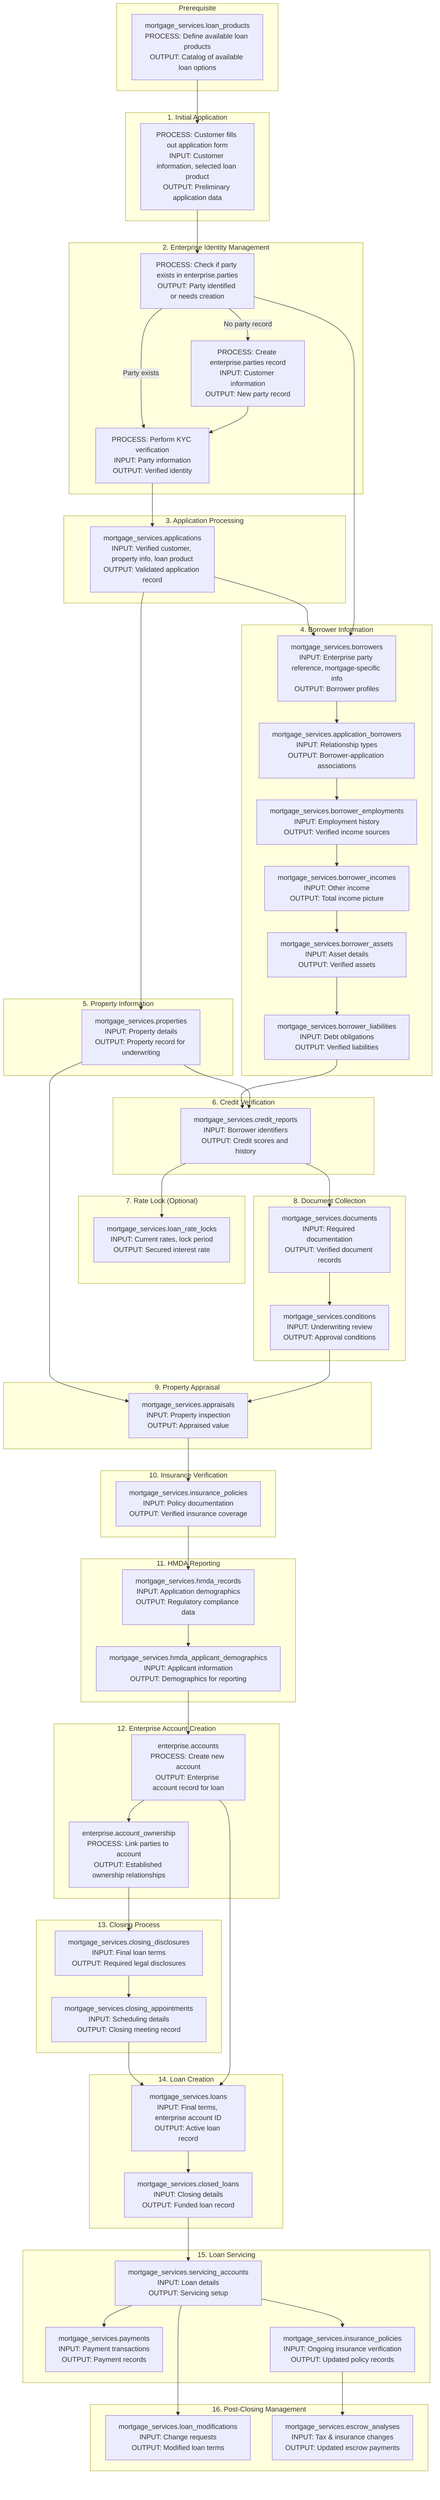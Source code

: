 flowchart TB
    subgraph "Prerequisite"
        LoanProducts["mortgage_services.loan_products<br>PROCESS: Define available loan products<br>OUTPUT: Catalog of available loan options"]
    end

    subgraph "1. Initial Application"
        InitialApplication["PROCESS: Customer fills out application form<br>INPUT: Customer information, selected loan product<br>OUTPUT: Preliminary application data"]
    end

    subgraph "2. Enterprise Identity Management"
        PartyCheck["PROCESS: Check if party exists in enterprise.parties<br>OUTPUT: Party identified or needs creation"]
        PartyCreation["PROCESS: Create enterprise.parties record<br>INPUT: Customer information<br>OUTPUT: New party record"]
        KYCVerification["PROCESS: Perform KYC verification<br>INPUT: Party information<br>OUTPUT: Verified identity"]
    end

    subgraph "3. Application Processing"
        Application["mortgage_services.applications<br>INPUT: Verified customer, property info, loan product<br>OUTPUT: Validated application record"]
    end

    subgraph "4. Borrower Information"
        Borrowers["mortgage_services.borrowers<br>INPUT: Enterprise party reference, mortgage-specific info<br>OUTPUT: Borrower profiles"]
        AppBorrowers["mortgage_services.application_borrowers<br>INPUT: Relationship types<br>OUTPUT: Borrower-application associations"]
        BorrowerEmployment["mortgage_services.borrower_employments<br>INPUT: Employment history<br>OUTPUT: Verified income sources"]
        BorrowerIncomes["mortgage_services.borrower_incomes<br>INPUT: Other income<br>OUTPUT: Total income picture"]
        BorrowerAssets["mortgage_services.borrower_assets<br>INPUT: Asset details<br>OUTPUT: Verified assets"]
        BorrowerLiabilities["mortgage_services.borrower_liabilities<br>INPUT: Debt obligations<br>OUTPUT: Verified liabilities"]
    end

    subgraph "5. Property Information"
        Properties["mortgage_services.properties<br>INPUT: Property details<br>OUTPUT: Property record for underwriting"]
    end

    subgraph "6. Credit Verification"
        CreditReports["mortgage_services.credit_reports<br>INPUT: Borrower identifiers<br>OUTPUT: Credit scores and history"]
    end

    subgraph "7. Rate Lock (Optional)"
        RateLocks["mortgage_services.loan_rate_locks<br>INPUT: Current rates, lock period<br>OUTPUT: Secured interest rate"]
    end

    subgraph "8. Document Collection"
        Documents["mortgage_services.documents<br>INPUT: Required documentation<br>OUTPUT: Verified document records"]
        Conditions["mortgage_services.conditions<br>INPUT: Underwriting review<br>OUTPUT: Approval conditions"]
    end

    %% Column Break

    subgraph "9. Property Appraisal"
        Appraisals["mortgage_services.appraisals<br>INPUT: Property inspection<br>OUTPUT: Appraised value"]
    end

    subgraph "10. Insurance Verification"
        InsuranceVerification["mortgage_services.insurance_policies<br>INPUT: Policy documentation<br>OUTPUT: Verified insurance coverage"]
    end

    subgraph "11. HMDA Reporting"
        HMDARecords["mortgage_services.hmda_records<br>INPUT: Application demographics<br>OUTPUT: Regulatory compliance data"]
        HMDADemographics["mortgage_services.hmda_applicant_demographics<br>INPUT: Applicant information<br>OUTPUT: Demographics for reporting"]
    end

    subgraph "12. Enterprise Account Creation"
        EnterpriseAccount["enterprise.accounts<br>PROCESS: Create new account<br>OUTPUT: Enterprise account record for loan"]
        AccountOwnership["enterprise.account_ownership<br>PROCESS: Link parties to account<br>OUTPUT: Established ownership relationships"]
    end

    subgraph "13. Closing Process"
        ClosingDisclosures["mortgage_services.closing_disclosures<br>INPUT: Final loan terms<br>OUTPUT: Required legal disclosures"]
        ClosingAppointments["mortgage_services.closing_appointments<br>INPUT: Scheduling details<br>OUTPUT: Closing meeting record"]
    end

    subgraph "14. Loan Creation"
        Loans["mortgage_services.loans<br>INPUT: Final terms, enterprise account ID<br>OUTPUT: Active loan record"]
        ClosedLoans["mortgage_services.closed_loans<br>INPUT: Closing details<br>OUTPUT: Funded loan record"]
    end

    subgraph "15. Loan Servicing"
        ServicingAccounts["mortgage_services.servicing_accounts<br>INPUT: Loan details<br>OUTPUT: Servicing setup"]
        Payments["mortgage_services.payments<br>INPUT: Payment transactions<br>OUTPUT: Payment records"]
        InsurancePolicies["mortgage_services.insurance_policies<br>INPUT: Ongoing insurance verification<br>OUTPUT: Updated policy records"]
    end

    subgraph "16. Post-Closing Management"
        LoanModifications["mortgage_services.loan_modifications<br>INPUT: Change requests<br>OUTPUT: Modified loan terms"]
        EscrowAnalyses["mortgage_services.escrow_analyses<br>INPUT: Tax & insurance changes<br>OUTPUT: Updated escrow payments"]
    end

    %% Define the revised process flow with loan products as prerequisite
    LoanProducts --> InitialApplication
    InitialApplication --> PartyCheck
    PartyCheck -->|Party exists| KYCVerification
    PartyCheck -->|No party record| PartyCreation
    PartyCreation --> KYCVerification
    KYCVerification --> Application

    Application --> Borrowers
    PartyCheck --> Borrowers
    Borrowers --> AppBorrowers
    AppBorrowers --> BorrowerEmployment
    BorrowerEmployment --> BorrowerIncomes
    BorrowerIncomes --> BorrowerAssets
    BorrowerAssets --> BorrowerLiabilities
    Application --> Properties
    BorrowerLiabilities --> CreditReports
    Properties --> CreditReports
    CreditReports --> RateLocks
    CreditReports --> Documents
    Documents --> Conditions
    Properties --> Appraisals
    Conditions --> Appraisals
    Appraisals --> InsuranceVerification
    InsuranceVerification --> HMDARecords
    HMDARecords --> HMDADemographics
    HMDADemographics --> EnterpriseAccount
    EnterpriseAccount --> AccountOwnership
    AccountOwnership --> ClosingDisclosures
    ClosingDisclosures --> ClosingAppointments
    ClosingAppointments --> Loans
    EnterpriseAccount --> Loans
    Loans --> ClosedLoans
    ClosedLoans --> ServicingAccounts
    ServicingAccounts --> Payments
    ServicingAccounts --> InsurancePolicies
    InsurancePolicies --> EscrowAnalyses
    ServicingAccounts --> LoanModifications